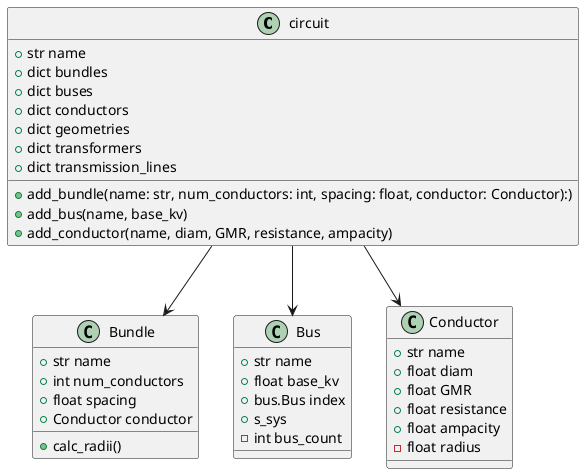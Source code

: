 @startuml
class circuit {
    +str name
    +dict bundles
    +dict buses
    +dict conductors
    +dict geometries
    +dict transformers
    +dict transmission_lines

    +add_bundle(name: str, num_conductors: int, spacing: float, conductor: Conductor):)
    +add_bus(name, base_kv)
    +add_conductor(name, diam, GMR, resistance, ampacity)

}

circuit --> Bundle
circuit --> Bus
circuit --> Conductor

class Bundle {
    +str name
    +int num_conductors
    +float spacing
    +Conductor conductor

    +calc_radii()
}

class Bus {
    +str name
    +float base_kv
    +bus.Bus index
    +s_sys
    -int bus_count
}

class Conductor {
    +str name
    +float diam
    +float GMR
    +float resistance
    +float ampacity
    -float radius
}
@enduml

